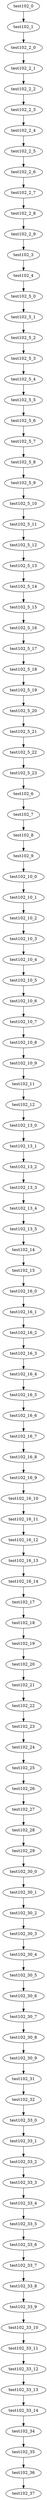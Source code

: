 digraph G {
test102_0->test102_1;
test102_1->test102_2_0;
test102_2_0->test102_2_1;
test102_2_1->test102_2_2;
test102_2_2->test102_2_3;
test102_2_3->test102_2_4;
test102_2_4->test102_2_5;
test102_2_5->test102_2_6;
test102_2_6->test102_2_7;
test102_2_7->test102_2_8;
test102_2_8->test102_2_9;
test102_2_9->test102_3;
test102_3->test102_4;
test102_4->test102_5_0;
test102_5_0->test102_5_1;
test102_5_1->test102_5_2;
test102_5_2->test102_5_3;
test102_5_3->test102_5_4;
test102_5_4->test102_5_5;
test102_5_5->test102_5_6;
test102_5_6->test102_5_7;
test102_5_7->test102_5_8;
test102_5_8->test102_5_9;
test102_5_9->test102_5_10;
test102_5_10->test102_5_11;
test102_5_11->test102_5_12;
test102_5_12->test102_5_13;
test102_5_13->test102_5_14;
test102_5_14->test102_5_15;
test102_5_15->test102_5_16;
test102_5_16->test102_5_17;
test102_5_17->test102_5_18;
test102_5_18->test102_5_19;
test102_5_19->test102_5_20;
test102_5_20->test102_5_21;
test102_5_21->test102_5_22;
test102_5_22->test102_5_23;
test102_5_23->test102_6;
test102_6->test102_7;
test102_7->test102_8;
test102_8->test102_9;
test102_9->test102_10_0;
test102_10_0->test102_10_1;
test102_10_1->test102_10_2;
test102_10_2->test102_10_3;
test102_10_3->test102_10_4;
test102_10_4->test102_10_5;
test102_10_5->test102_10_6;
test102_10_6->test102_10_7;
test102_10_7->test102_10_8;
test102_10_8->test102_10_9;
test102_10_9->test102_11;
test102_11->test102_12;
test102_12->test102_13_0;
test102_13_0->test102_13_1;
test102_13_1->test102_13_2;
test102_13_2->test102_13_3;
test102_13_3->test102_13_4;
test102_13_4->test102_13_5;
test102_13_5->test102_14;
test102_14->test102_15;
test102_15->test102_16_0;
test102_16_0->test102_16_1;
test102_16_1->test102_16_2;
test102_16_2->test102_16_3;
test102_16_3->test102_16_4;
test102_16_4->test102_16_5;
test102_16_5->test102_16_6;
test102_16_6->test102_16_7;
test102_16_7->test102_16_8;
test102_16_8->test102_16_9;
test102_16_9->test102_16_10;
test102_16_10->test102_16_11;
test102_16_11->test102_16_12;
test102_16_12->test102_16_13;
test102_16_13->test102_16_14;
test102_16_14->test102_17;
test102_17->test102_18;
test102_18->test102_19;
test102_19->test102_20;
test102_20->test102_21;
test102_21->test102_22;
test102_22->test102_23;
test102_23->test102_24;
test102_24->test102_25;
test102_25->test102_26;
test102_26->test102_27;
test102_27->test102_28;
test102_28->test102_29;
test102_29->test102_30_0;
test102_30_0->test102_30_1;
test102_30_1->test102_30_2;
test102_30_2->test102_30_3;
test102_30_3->test102_30_4;
test102_30_4->test102_30_5;
test102_30_5->test102_30_6;
test102_30_6->test102_30_7;
test102_30_7->test102_30_8;
test102_30_8->test102_30_9;
test102_30_9->test102_31;
test102_31->test102_32;
test102_32->test102_33_0;
test102_33_0->test102_33_1;
test102_33_1->test102_33_2;
test102_33_2->test102_33_3;
test102_33_3->test102_33_4;
test102_33_4->test102_33_5;
test102_33_5->test102_33_6;
test102_33_6->test102_33_7;
test102_33_7->test102_33_8;
test102_33_8->test102_33_9;
test102_33_9->test102_33_10;
test102_33_10->test102_33_11;
test102_33_11->test102_33_12;
test102_33_12->test102_33_13;
test102_33_13->test102_33_14;
test102_33_14->test102_34;
test102_34->test102_35;
test102_35->test102_36;
test102_36->test102_37;

}
